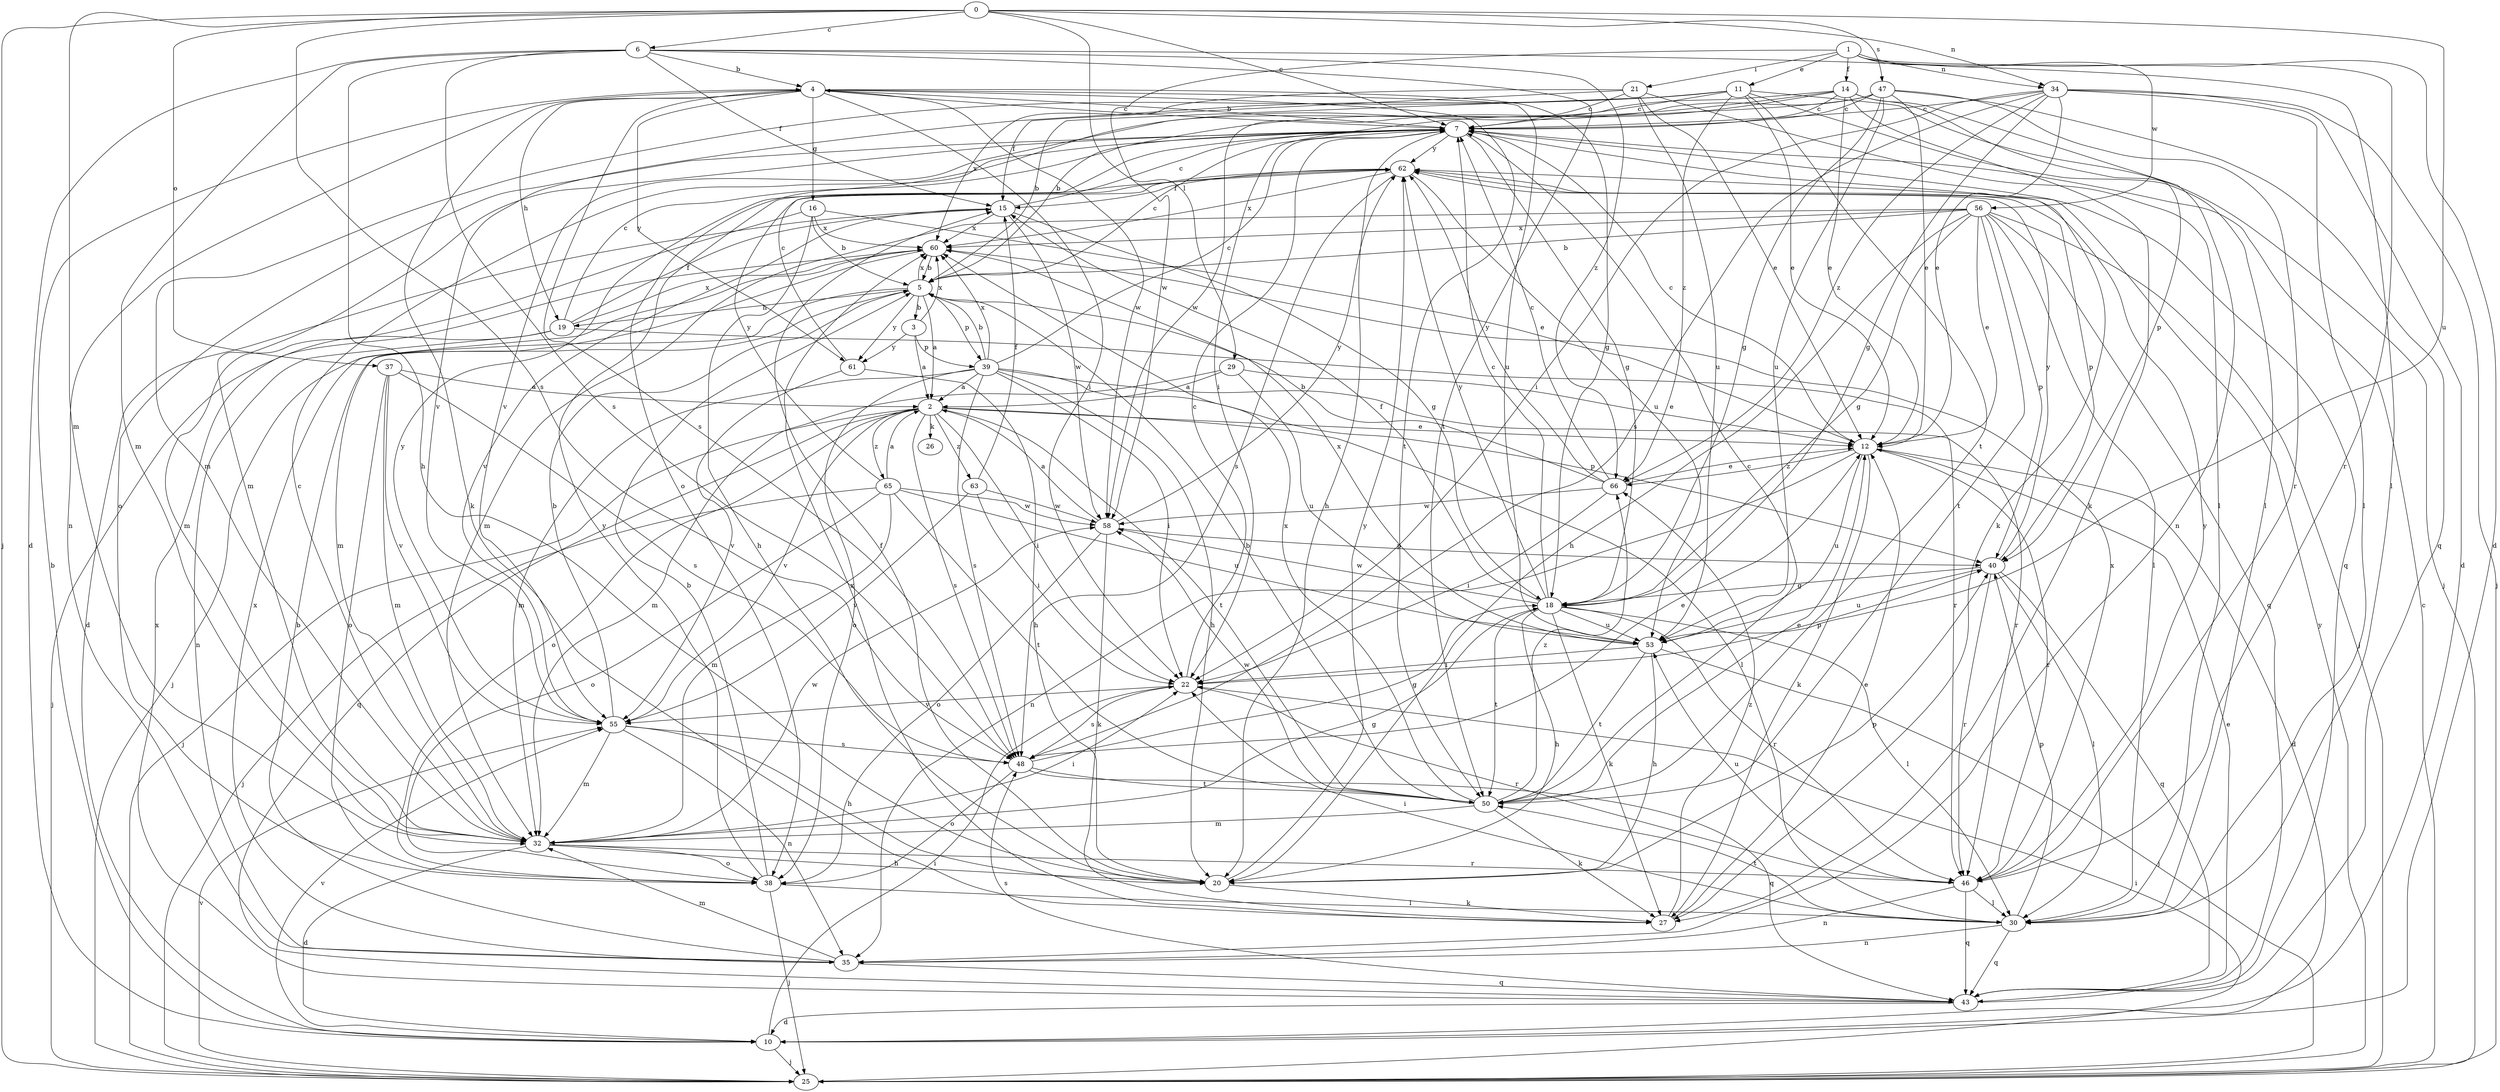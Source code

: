strict digraph  {
0;
1;
2;
3;
4;
5;
6;
7;
10;
11;
12;
14;
15;
16;
18;
19;
20;
21;
22;
25;
26;
27;
29;
30;
32;
34;
35;
37;
38;
39;
40;
43;
46;
47;
48;
50;
53;
55;
56;
58;
60;
61;
62;
63;
65;
66;
0 -> 6  [label=c];
0 -> 7  [label=c];
0 -> 25  [label=j];
0 -> 29  [label=l];
0 -> 32  [label=m];
0 -> 34  [label=n];
0 -> 37  [label=o];
0 -> 47  [label=s];
0 -> 48  [label=s];
0 -> 53  [label=u];
1 -> 10  [label=d];
1 -> 11  [label=e];
1 -> 14  [label=f];
1 -> 21  [label=i];
1 -> 34  [label=n];
1 -> 46  [label=r];
1 -> 56  [label=w];
1 -> 58  [label=w];
2 -> 12  [label=e];
2 -> 22  [label=i];
2 -> 25  [label=j];
2 -> 26  [label=k];
2 -> 30  [label=l];
2 -> 38  [label=o];
2 -> 43  [label=q];
2 -> 48  [label=s];
2 -> 50  [label=t];
2 -> 55  [label=v];
2 -> 63  [label=z];
2 -> 65  [label=z];
3 -> 2  [label=a];
3 -> 39  [label=p];
3 -> 60  [label=x];
3 -> 61  [label=y];
4 -> 7  [label=c];
4 -> 16  [label=g];
4 -> 18  [label=g];
4 -> 19  [label=h];
4 -> 22  [label=i];
4 -> 27  [label=k];
4 -> 35  [label=n];
4 -> 48  [label=s];
4 -> 50  [label=t];
4 -> 53  [label=u];
4 -> 58  [label=w];
4 -> 61  [label=y];
5 -> 2  [label=a];
5 -> 3  [label=b];
5 -> 7  [label=c];
5 -> 19  [label=h];
5 -> 25  [label=j];
5 -> 39  [label=p];
5 -> 60  [label=x];
5 -> 61  [label=y];
6 -> 4  [label=b];
6 -> 10  [label=d];
6 -> 15  [label=f];
6 -> 20  [label=h];
6 -> 30  [label=l];
6 -> 32  [label=m];
6 -> 48  [label=s];
6 -> 50  [label=t];
6 -> 66  [label=z];
7 -> 4  [label=b];
7 -> 18  [label=g];
7 -> 20  [label=h];
7 -> 27  [label=k];
7 -> 32  [label=m];
7 -> 38  [label=o];
7 -> 43  [label=q];
7 -> 62  [label=y];
10 -> 4  [label=b];
10 -> 22  [label=i];
10 -> 25  [label=j];
10 -> 55  [label=v];
11 -> 5  [label=b];
11 -> 7  [label=c];
11 -> 12  [label=e];
11 -> 25  [label=j];
11 -> 30  [label=l];
11 -> 32  [label=m];
11 -> 50  [label=t];
11 -> 55  [label=v];
11 -> 66  [label=z];
12 -> 7  [label=c];
12 -> 10  [label=d];
12 -> 27  [label=k];
12 -> 35  [label=n];
12 -> 46  [label=r];
12 -> 53  [label=u];
12 -> 66  [label=z];
14 -> 7  [label=c];
14 -> 12  [label=e];
14 -> 22  [label=i];
14 -> 27  [label=k];
14 -> 35  [label=n];
14 -> 38  [label=o];
14 -> 40  [label=p];
14 -> 58  [label=w];
15 -> 7  [label=c];
15 -> 10  [label=d];
15 -> 18  [label=g];
15 -> 55  [label=v];
15 -> 58  [label=w];
15 -> 60  [label=x];
16 -> 5  [label=b];
16 -> 12  [label=e];
16 -> 20  [label=h];
16 -> 32  [label=m];
16 -> 60  [label=x];
18 -> 7  [label=c];
18 -> 15  [label=f];
18 -> 20  [label=h];
18 -> 27  [label=k];
18 -> 30  [label=l];
18 -> 46  [label=r];
18 -> 50  [label=t];
18 -> 53  [label=u];
18 -> 58  [label=w];
18 -> 62  [label=y];
19 -> 7  [label=c];
19 -> 15  [label=f];
19 -> 25  [label=j];
19 -> 35  [label=n];
19 -> 46  [label=r];
19 -> 60  [label=x];
20 -> 15  [label=f];
20 -> 27  [label=k];
20 -> 40  [label=p];
20 -> 62  [label=y];
21 -> 7  [label=c];
21 -> 12  [label=e];
21 -> 15  [label=f];
21 -> 30  [label=l];
21 -> 53  [label=u];
21 -> 60  [label=x];
22 -> 7  [label=c];
22 -> 40  [label=p];
22 -> 46  [label=r];
22 -> 48  [label=s];
22 -> 55  [label=v];
25 -> 7  [label=c];
25 -> 22  [label=i];
25 -> 55  [label=v];
25 -> 62  [label=y];
27 -> 12  [label=e];
27 -> 60  [label=x];
27 -> 66  [label=z];
29 -> 2  [label=a];
29 -> 12  [label=e];
29 -> 32  [label=m];
29 -> 53  [label=u];
30 -> 22  [label=i];
30 -> 35  [label=n];
30 -> 40  [label=p];
30 -> 43  [label=q];
30 -> 50  [label=t];
32 -> 7  [label=c];
32 -> 10  [label=d];
32 -> 18  [label=g];
32 -> 20  [label=h];
32 -> 22  [label=i];
32 -> 38  [label=o];
32 -> 46  [label=r];
32 -> 58  [label=w];
34 -> 7  [label=c];
34 -> 10  [label=d];
34 -> 12  [label=e];
34 -> 18  [label=g];
34 -> 22  [label=i];
34 -> 25  [label=j];
34 -> 30  [label=l];
34 -> 48  [label=s];
34 -> 66  [label=z];
35 -> 5  [label=b];
35 -> 32  [label=m];
35 -> 43  [label=q];
35 -> 60  [label=x];
37 -> 2  [label=a];
37 -> 32  [label=m];
37 -> 38  [label=o];
37 -> 48  [label=s];
37 -> 55  [label=v];
38 -> 5  [label=b];
38 -> 25  [label=j];
38 -> 30  [label=l];
38 -> 62  [label=y];
39 -> 2  [label=a];
39 -> 5  [label=b];
39 -> 7  [label=c];
39 -> 20  [label=h];
39 -> 22  [label=i];
39 -> 32  [label=m];
39 -> 38  [label=o];
39 -> 40  [label=p];
39 -> 46  [label=r];
39 -> 48  [label=s];
39 -> 60  [label=x];
40 -> 18  [label=g];
40 -> 30  [label=l];
40 -> 43  [label=q];
40 -> 46  [label=r];
40 -> 53  [label=u];
40 -> 62  [label=y];
43 -> 10  [label=d];
43 -> 12  [label=e];
43 -> 48  [label=s];
43 -> 60  [label=x];
46 -> 30  [label=l];
46 -> 35  [label=n];
46 -> 43  [label=q];
46 -> 53  [label=u];
46 -> 60  [label=x];
46 -> 62  [label=y];
47 -> 5  [label=b];
47 -> 7  [label=c];
47 -> 12  [label=e];
47 -> 18  [label=g];
47 -> 43  [label=q];
47 -> 46  [label=r];
47 -> 53  [label=u];
47 -> 55  [label=v];
48 -> 12  [label=e];
48 -> 18  [label=g];
48 -> 38  [label=o];
48 -> 43  [label=q];
48 -> 50  [label=t];
50 -> 5  [label=b];
50 -> 7  [label=c];
50 -> 12  [label=e];
50 -> 27  [label=k];
50 -> 32  [label=m];
50 -> 58  [label=w];
50 -> 60  [label=x];
50 -> 66  [label=z];
53 -> 20  [label=h];
53 -> 22  [label=i];
53 -> 25  [label=j];
53 -> 50  [label=t];
53 -> 60  [label=x];
55 -> 5  [label=b];
55 -> 20  [label=h];
55 -> 32  [label=m];
55 -> 35  [label=n];
55 -> 48  [label=s];
55 -> 62  [label=y];
56 -> 5  [label=b];
56 -> 12  [label=e];
56 -> 18  [label=g];
56 -> 20  [label=h];
56 -> 25  [label=j];
56 -> 30  [label=l];
56 -> 32  [label=m];
56 -> 40  [label=p];
56 -> 43  [label=q];
56 -> 50  [label=t];
56 -> 60  [label=x];
58 -> 2  [label=a];
58 -> 27  [label=k];
58 -> 38  [label=o];
58 -> 40  [label=p];
58 -> 62  [label=y];
60 -> 5  [label=b];
60 -> 32  [label=m];
61 -> 7  [label=c];
61 -> 20  [label=h];
61 -> 55  [label=v];
62 -> 15  [label=f];
62 -> 40  [label=p];
62 -> 48  [label=s];
62 -> 53  [label=u];
62 -> 60  [label=x];
63 -> 15  [label=f];
63 -> 22  [label=i];
63 -> 55  [label=v];
63 -> 58  [label=w];
65 -> 2  [label=a];
65 -> 25  [label=j];
65 -> 32  [label=m];
65 -> 38  [label=o];
65 -> 50  [label=t];
65 -> 53  [label=u];
65 -> 58  [label=w];
65 -> 62  [label=y];
66 -> 5  [label=b];
66 -> 7  [label=c];
66 -> 12  [label=e];
66 -> 22  [label=i];
66 -> 58  [label=w];
66 -> 62  [label=y];
}
